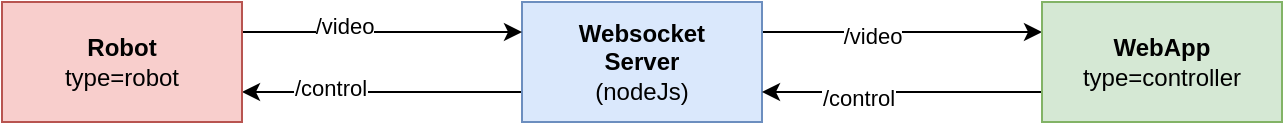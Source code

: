 <mxfile version="24.0.4" type="device">
  <diagram name="Page-1" id="R9sU4cPySPjmnbyTW2KE">
    <mxGraphModel dx="1434" dy="990" grid="1" gridSize="10" guides="1" tooltips="1" connect="1" arrows="1" fold="1" page="1" pageScale="1" pageWidth="850" pageHeight="1100" math="0" shadow="0">
      <root>
        <mxCell id="0" />
        <mxCell id="1" parent="0" />
        <mxCell id="653Sj8854av4GssuJXVc-6" style="edgeStyle=orthogonalEdgeStyle;rounded=0;orthogonalLoop=1;jettySize=auto;html=1;exitX=0;exitY=0.75;exitDx=0;exitDy=0;entryX=1;entryY=0.75;entryDx=0;entryDy=0;" edge="1" parent="1" source="653Sj8854av4GssuJXVc-1" target="653Sj8854av4GssuJXVc-2">
          <mxGeometry relative="1" as="geometry" />
        </mxCell>
        <mxCell id="653Sj8854av4GssuJXVc-7" value="/control" style="edgeLabel;html=1;align=center;verticalAlign=middle;resizable=0;points=[];" vertex="1" connectable="0" parent="653Sj8854av4GssuJXVc-6">
          <mxGeometry x="0.374" y="-2" relative="1" as="geometry">
            <mxPoint as="offset" />
          </mxGeometry>
        </mxCell>
        <mxCell id="653Sj8854av4GssuJXVc-9" style="edgeStyle=orthogonalEdgeStyle;rounded=0;orthogonalLoop=1;jettySize=auto;html=1;exitX=1;exitY=0.25;exitDx=0;exitDy=0;entryX=0;entryY=0.25;entryDx=0;entryDy=0;" edge="1" parent="1" source="653Sj8854av4GssuJXVc-1" target="653Sj8854av4GssuJXVc-8">
          <mxGeometry relative="1" as="geometry" />
        </mxCell>
        <mxCell id="653Sj8854av4GssuJXVc-10" value="/video" style="edgeLabel;html=1;align=center;verticalAlign=middle;resizable=0;points=[];" vertex="1" connectable="0" parent="653Sj8854av4GssuJXVc-9">
          <mxGeometry x="-0.214" y="-2" relative="1" as="geometry">
            <mxPoint as="offset" />
          </mxGeometry>
        </mxCell>
        <mxCell id="653Sj8854av4GssuJXVc-1" value="&lt;b&gt;Websocket&lt;/b&gt;&lt;div&gt;&lt;b&gt;Server&lt;/b&gt;&lt;/div&gt;&lt;div&gt;(nodeJs)&lt;/div&gt;" style="rounded=0;whiteSpace=wrap;html=1;fillColor=#dae8fc;strokeColor=#6c8ebf;" vertex="1" parent="1">
          <mxGeometry x="320" y="270" width="120" height="60" as="geometry" />
        </mxCell>
        <mxCell id="653Sj8854av4GssuJXVc-3" style="edgeStyle=orthogonalEdgeStyle;rounded=0;orthogonalLoop=1;jettySize=auto;html=1;exitX=1;exitY=0.25;exitDx=0;exitDy=0;entryX=0;entryY=0.25;entryDx=0;entryDy=0;" edge="1" parent="1" source="653Sj8854av4GssuJXVc-2" target="653Sj8854av4GssuJXVc-1">
          <mxGeometry relative="1" as="geometry" />
        </mxCell>
        <mxCell id="653Sj8854av4GssuJXVc-4" value="/video" style="edgeLabel;html=1;align=center;verticalAlign=middle;resizable=0;points=[];" vertex="1" connectable="0" parent="653Sj8854av4GssuJXVc-3">
          <mxGeometry x="-0.278" y="3" relative="1" as="geometry">
            <mxPoint as="offset" />
          </mxGeometry>
        </mxCell>
        <mxCell id="653Sj8854av4GssuJXVc-2" value="&lt;div&gt;&lt;b&gt;Robot&lt;/b&gt;&lt;/div&gt;type=robot" style="rounded=0;whiteSpace=wrap;html=1;fillColor=#f8cecc;strokeColor=#b85450;" vertex="1" parent="1">
          <mxGeometry x="60" y="270" width="120" height="60" as="geometry" />
        </mxCell>
        <mxCell id="653Sj8854av4GssuJXVc-11" style="edgeStyle=orthogonalEdgeStyle;rounded=0;orthogonalLoop=1;jettySize=auto;html=1;exitX=0;exitY=0.75;exitDx=0;exitDy=0;entryX=1;entryY=0.75;entryDx=0;entryDy=0;" edge="1" parent="1" source="653Sj8854av4GssuJXVc-8" target="653Sj8854av4GssuJXVc-1">
          <mxGeometry relative="1" as="geometry" />
        </mxCell>
        <mxCell id="653Sj8854av4GssuJXVc-12" value="/control" style="edgeLabel;html=1;align=center;verticalAlign=middle;resizable=0;points=[];" vertex="1" connectable="0" parent="653Sj8854av4GssuJXVc-11">
          <mxGeometry x="0.314" y="3" relative="1" as="geometry">
            <mxPoint as="offset" />
          </mxGeometry>
        </mxCell>
        <mxCell id="653Sj8854av4GssuJXVc-8" value="&lt;div&gt;&lt;b&gt;WebApp&lt;/b&gt;&lt;/div&gt;type=controller" style="rounded=0;whiteSpace=wrap;html=1;fillColor=#d5e8d4;strokeColor=#82b366;" vertex="1" parent="1">
          <mxGeometry x="580" y="270" width="120" height="60" as="geometry" />
        </mxCell>
      </root>
    </mxGraphModel>
  </diagram>
</mxfile>
